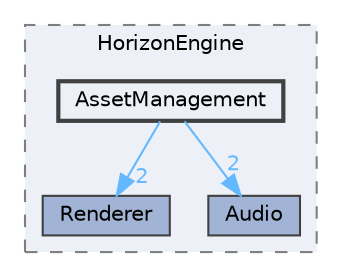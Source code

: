 digraph "C:/shortPath/28_11_HGE/HorizonEngine2D/HorizonEngine/src/HorizonEngine/AssetManagement"
{
 // LATEX_PDF_SIZE
  bgcolor="transparent";
  edge [fontname=Helvetica,fontsize=10,labelfontname=Helvetica,labelfontsize=10];
  node [fontname=Helvetica,fontsize=10,shape=box,height=0.2,width=0.4];
  compound=true
  subgraph clusterdir_7d00ba20b32cebfbf7d38294c84d3a1f {
    graph [ bgcolor="#edf0f7", pencolor="grey50", label="HorizonEngine", fontname=Helvetica,fontsize=10 style="filled,dashed", URL="dir_7d00ba20b32cebfbf7d38294c84d3a1f.html",tooltip=""]
  dir_3a02832c1578e2cb70132c3ecf80e24c [label="Renderer", fillcolor="#a2b4d6", color="grey25", style="filled", URL="dir_3a02832c1578e2cb70132c3ecf80e24c.html",tooltip=""];
  dir_d315ce23a1237dea1af2f08de2c11eea [label="Audio", fillcolor="#a2b4d6", color="grey25", style="filled", URL="dir_d315ce23a1237dea1af2f08de2c11eea.html",tooltip=""];
  dir_79367ee3aef4cefbdb6d6a9a1ea71125 [label="AssetManagement", fillcolor="#edf0f7", color="grey25", style="filled,bold", URL="dir_79367ee3aef4cefbdb6d6a9a1ea71125.html",tooltip=""];
  }
  dir_79367ee3aef4cefbdb6d6a9a1ea71125->dir_3a02832c1578e2cb70132c3ecf80e24c [headlabel="2", labeldistance=1.5 headhref="dir_000001_000028.html" color="steelblue1" fontcolor="steelblue1"];
  dir_79367ee3aef4cefbdb6d6a9a1ea71125->dir_d315ce23a1237dea1af2f08de2c11eea [headlabel="2", labeldistance=1.5 headhref="dir_000001_000002.html" color="steelblue1" fontcolor="steelblue1"];
}
